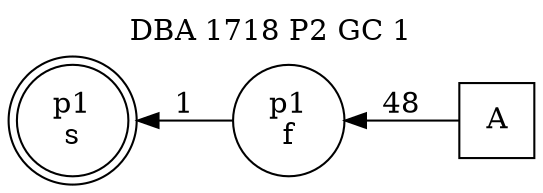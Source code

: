 digraph DBA_1718_P2_GC_1_LOW {
labelloc="tl"
label= " DBA 1718 P2 GC 1 "
rankdir="RL";
graph [ size=" 10 , 10 !"]

"A" [shape="square" label="A"]
"p1_f" [shape="circle" label="p1
f"]
"p1_s" [shape="doublecircle" label="p1
s"]
"A" -> "p1_f" [ label=48]
"p1_f" -> "p1_s" [ label=1]
}
